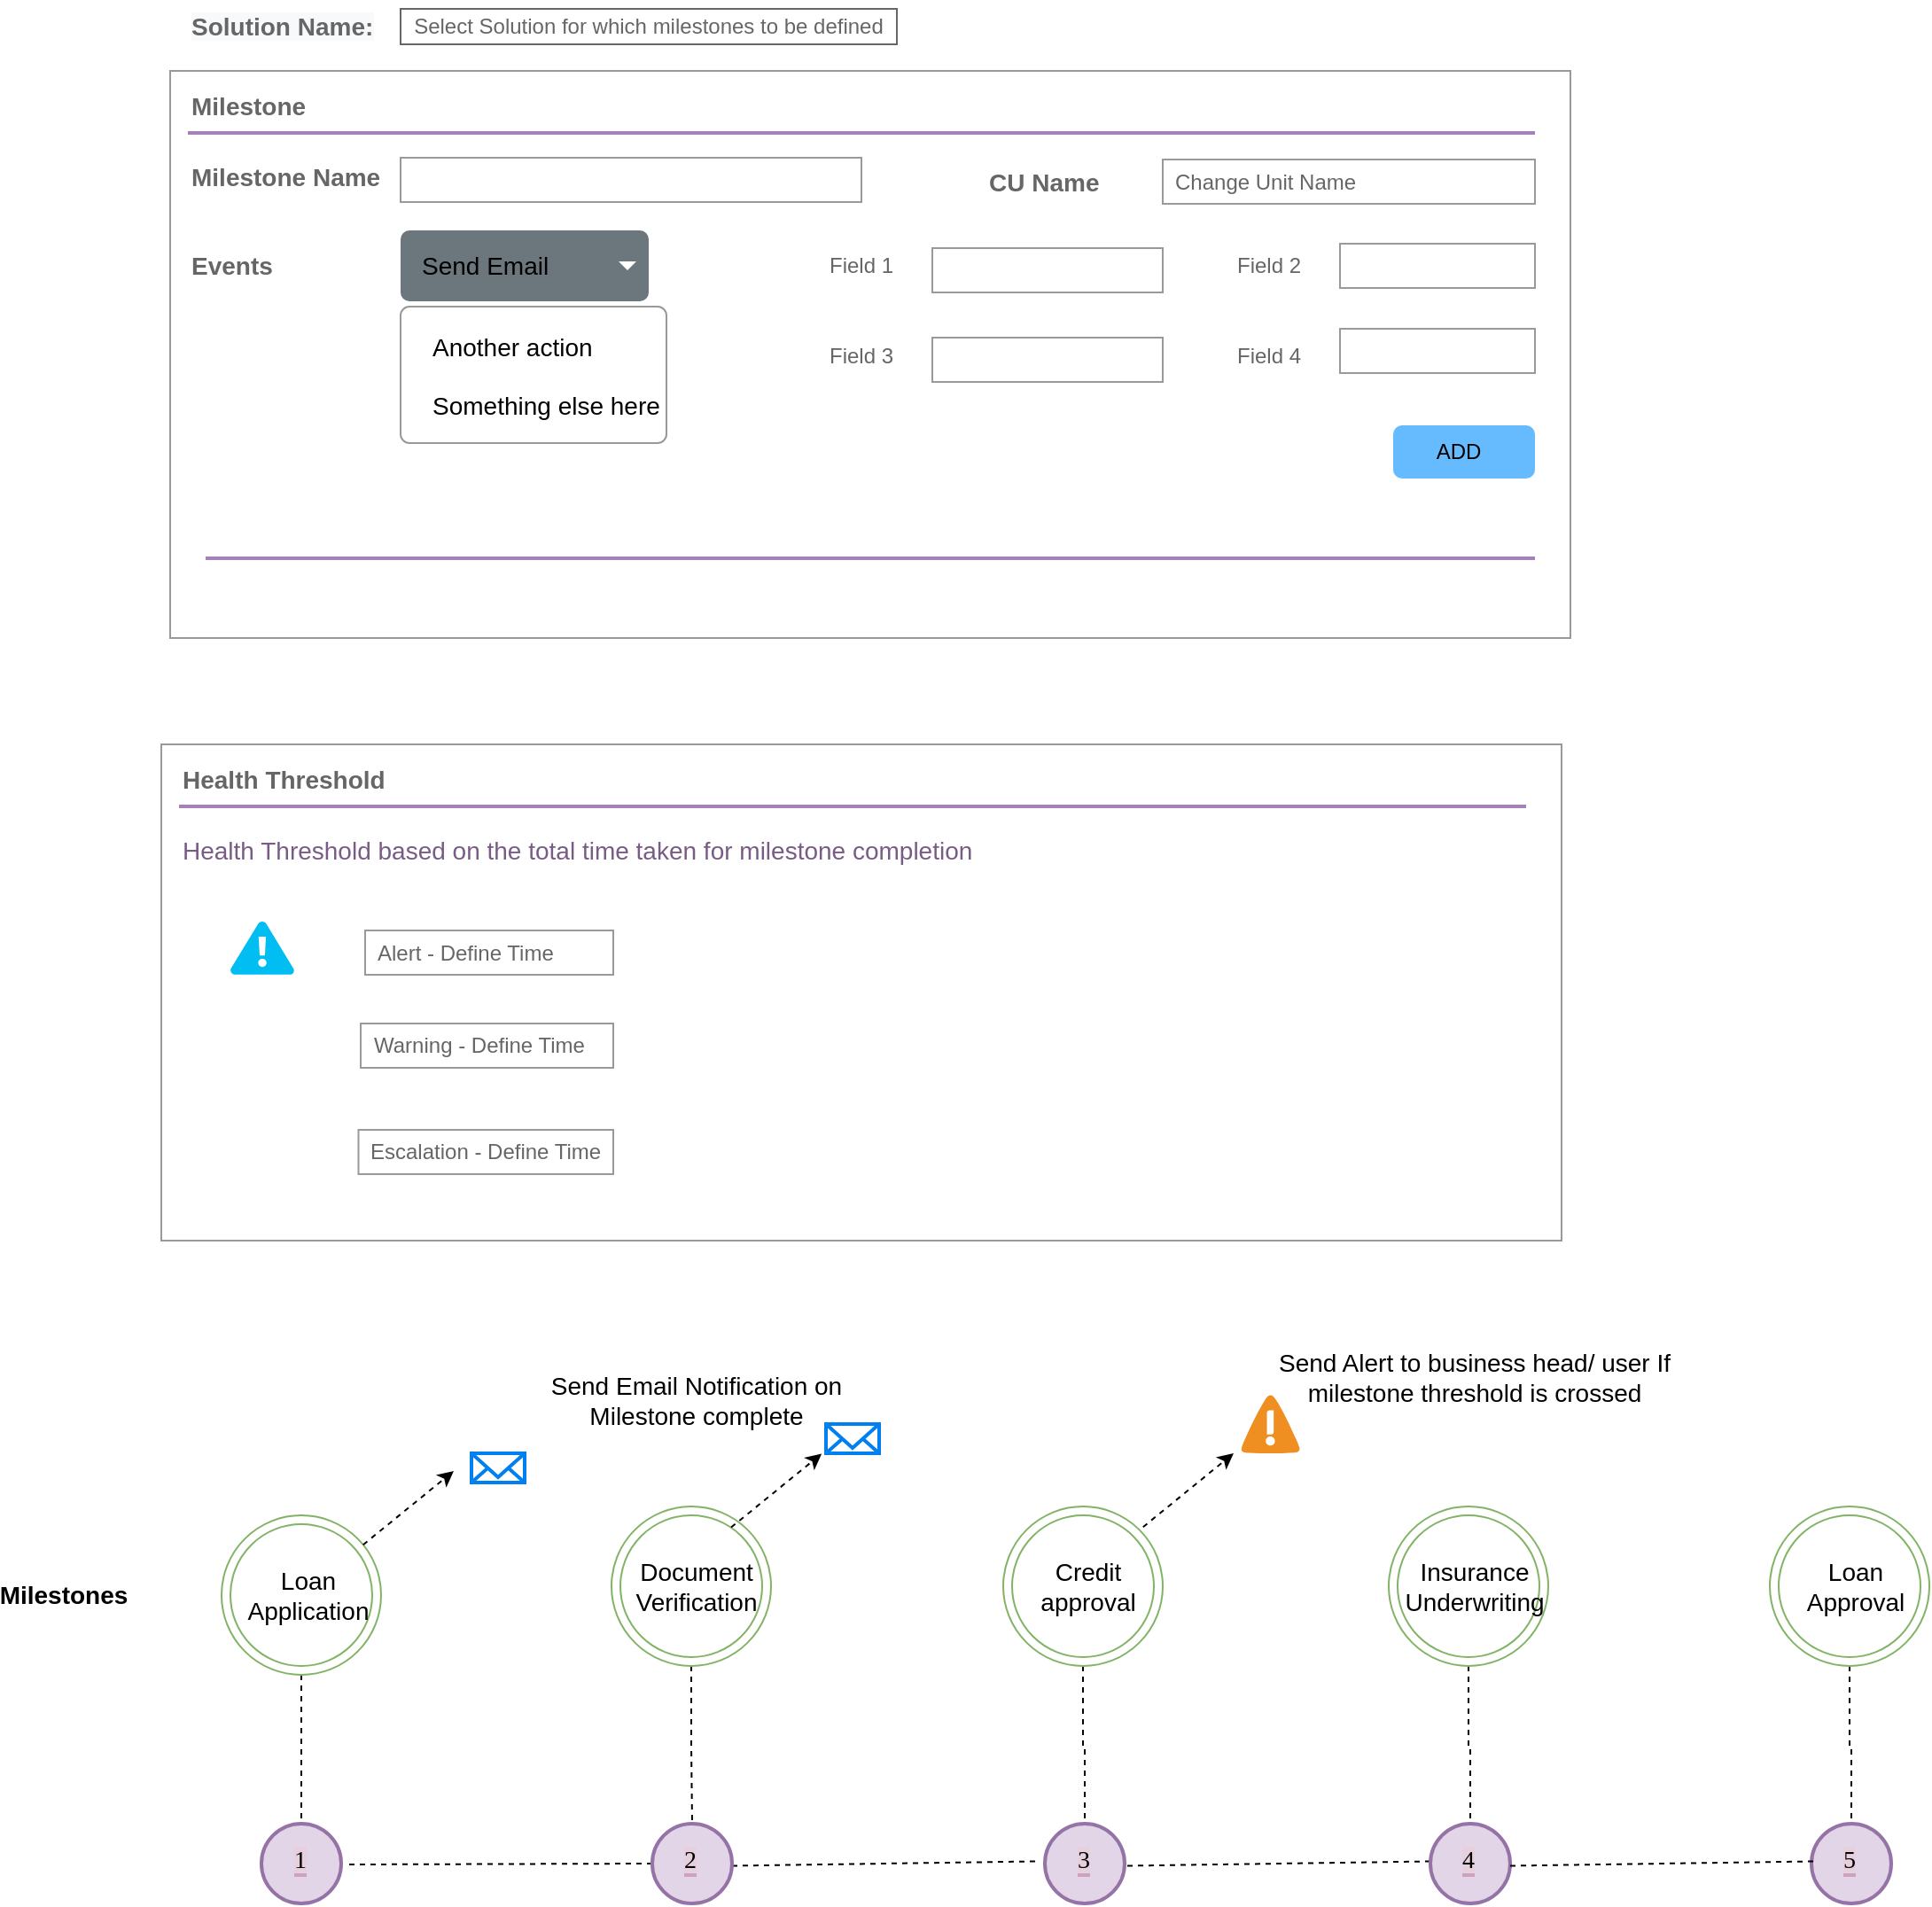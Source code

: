 <mxfile version="14.7.0" type="github">
  <diagram id="pC_4VXIbMaecKjLyn1Og" name="Page-1">
    <mxGraphModel dx="1355" dy="778" grid="1" gridSize="10" guides="1" tooltips="1" connect="1" arrows="1" fold="1" page="1" pageScale="1" pageWidth="827" pageHeight="1169" math="0" shadow="0">
      <root>
        <mxCell id="0" />
        <mxCell id="1" parent="0" />
        <mxCell id="5tk-defCkN5b4pZCAsEl-1" value="" style="strokeWidth=1;shadow=0;dashed=0;align=center;html=1;shape=mxgraph.mockup.forms.rrect;rSize=0;strokeColor=#999999;fillColor=#ffffff;container=0;" parent="1" vertex="1">
          <mxGeometry x="120" y="180" width="790" height="320" as="geometry" />
        </mxCell>
        <mxCell id="5tk-defCkN5b4pZCAsEl-31" value="Field 1" style="strokeWidth=1;shadow=0;dashed=0;align=center;html=1;shape=mxgraph.mockup.forms.anchor;fontSize=12;fontColor=#666666;align=left;resizeWidth=1;spacingLeft=0;" parent="1" vertex="1">
          <mxGeometry x="490" y="280" width="110" height="20" as="geometry" />
        </mxCell>
        <mxCell id="5tk-defCkN5b4pZCAsEl-56" value="Change Unit Name" style="strokeWidth=1;shadow=0;dashed=0;align=center;html=1;shape=mxgraph.mockup.forms.rrect;rSize=0;strokeColor=#999999;fontColor=#666666;align=left;spacingLeft=5;resizeWidth=1;" parent="1" vertex="1">
          <mxGeometry x="680" y="230" width="210" height="25" as="geometry" />
        </mxCell>
        <mxCell id="5tk-defCkN5b4pZCAsEl-2" value="&lt;b style=&quot;font-size: 14px;&quot;&gt;Milestone&lt;/b&gt;" style="strokeWidth=1;shadow=0;dashed=0;align=center;html=1;shape=mxgraph.mockup.forms.anchor;fontSize=14;fontColor=#666666;align=left;resizeWidth=1;spacingLeft=0;" parent="1" vertex="1">
          <mxGeometry x="120" y="180" width="345" height="20" as="geometry">
            <mxPoint x="10" y="10" as="offset" />
          </mxGeometry>
        </mxCell>
        <mxCell id="5tk-defCkN5b4pZCAsEl-3" value="" style="shape=line;strokeWidth=2;html=1;resizeWidth=1;strokeColor=#A680B8;" parent="1" vertex="1">
          <mxGeometry x="130" y="210" width="760" height="10" as="geometry">
            <mxPoint x="10" y="30" as="offset" />
          </mxGeometry>
        </mxCell>
        <mxCell id="5tk-defCkN5b4pZCAsEl-6" value="&lt;b style=&quot;font-size: 14px;&quot;&gt;Milestone Name&lt;/b&gt;" style="strokeWidth=1;shadow=0;dashed=0;align=center;html=1;shape=mxgraph.mockup.forms.anchor;fontSize=14;fontColor=#666666;align=left;resizeWidth=1;spacingLeft=0;" parent="1" vertex="1">
          <mxGeometry x="120" y="180" width="110" height="20" as="geometry">
            <mxPoint x="10" y="50" as="offset" />
          </mxGeometry>
        </mxCell>
        <mxCell id="5tk-defCkN5b4pZCAsEl-7" value="" style="strokeWidth=1;shadow=0;dashed=0;align=center;html=1;shape=mxgraph.mockup.forms.rrect;rSize=0;strokeColor=#999999;fontColor=#666666;align=left;spacingLeft=5;resizeWidth=1;" parent="1" vertex="1">
          <mxGeometry x="250" y="229" width="260" height="25" as="geometry">
            <mxPoint x="130" y="49" as="offset" />
          </mxGeometry>
        </mxCell>
        <mxCell id="5tk-defCkN5b4pZCAsEl-12" value="" style="strokeWidth=1;shadow=0;dashed=0;align=center;html=1;shape=mxgraph.mockup.forms.rrect;rSize=5;strokeColor=none;fontColor=#ffffff;fillColor=#66bbff;fontSize=16;fontStyle=1;" parent="1" vertex="1">
          <mxGeometry x="810" y="380" width="80" height="30" as="geometry">
            <mxPoint x="770" y="-130" as="offset" />
          </mxGeometry>
        </mxCell>
        <mxCell id="5tk-defCkN5b4pZCAsEl-24" value="Events" style="strokeWidth=1;shadow=0;dashed=0;align=center;html=1;shape=mxgraph.mockup.forms.anchor;fontSize=14;fontColor=#666666;align=left;resizeWidth=1;spacingLeft=0;fontStyle=1" parent="1" vertex="1">
          <mxGeometry x="130" y="280" width="110" height="20" as="geometry" />
        </mxCell>
        <mxCell id="5tk-defCkN5b4pZCAsEl-25" value="&lt;span style=&quot;color: rgb(0 , 0 , 0)&quot;&gt;Send Email&lt;/span&gt;" style="html=1;shadow=0;dashed=0;shape=mxgraph.bootstrap.rrect;rSize=5;strokeColor=none;strokeWidth=1;fillColor=#6C767D;fontColor=#ffffff;whiteSpace=wrap;align=left;verticalAlign=middle;fontStyle=0;fontSize=14;spacingLeft=10;" parent="1" vertex="1">
          <mxGeometry x="250" y="270" width="140" height="40" as="geometry" />
        </mxCell>
        <mxCell id="5tk-defCkN5b4pZCAsEl-26" value="" style="shape=triangle;direction=south;fillColor=#ffffff;strokeColor=none;perimeter=none;" parent="5tk-defCkN5b4pZCAsEl-25" vertex="1">
          <mxGeometry x="1" y="0.5" width="10" height="5" relative="1" as="geometry">
            <mxPoint x="-17" y="-2.5" as="offset" />
          </mxGeometry>
        </mxCell>
        <mxCell id="5tk-defCkN5b4pZCAsEl-27" value="" style="html=1;shadow=0;dashed=0;shape=mxgraph.bootstrap.rrect;rSize=5;fillColor=#ffffff;strokeColor=#999999;" parent="1" vertex="1">
          <mxGeometry x="250" y="313" width="150" height="77" as="geometry" />
        </mxCell>
        <mxCell id="5tk-defCkN5b4pZCAsEl-29" value="Another action" style="fillColor=none;strokeColor=none;align=left;spacing=20;fontSize=14;" parent="5tk-defCkN5b4pZCAsEl-27" vertex="1">
          <mxGeometry width="170" height="30" relative="1" as="geometry">
            <mxPoint x="-2" y="7" as="offset" />
          </mxGeometry>
        </mxCell>
        <mxCell id="5tk-defCkN5b4pZCAsEl-30" value="Something else here" style="fillColor=none;strokeColor=none;align=left;spacing=20;fontSize=14;" parent="5tk-defCkN5b4pZCAsEl-27" vertex="1">
          <mxGeometry width="170" height="30" relative="1" as="geometry">
            <mxPoint x="-2" y="40" as="offset" />
          </mxGeometry>
        </mxCell>
        <mxCell id="5tk-defCkN5b4pZCAsEl-48" value="" style="strokeWidth=1;shadow=0;dashed=0;align=center;html=1;shape=mxgraph.mockup.forms.rrect;rSize=0;strokeColor=#999999;fontColor=#666666;align=left;spacingLeft=5;resizeWidth=1;" parent="1" vertex="1">
          <mxGeometry x="550" y="280" width="130" height="25" as="geometry" />
        </mxCell>
        <mxCell id="5tk-defCkN5b4pZCAsEl-49" value="" style="strokeWidth=1;shadow=0;dashed=0;align=center;html=1;shape=mxgraph.mockup.forms.rrect;rSize=0;strokeColor=#999999;fontColor=#666666;align=left;spacingLeft=5;resizeWidth=1;" parent="1" vertex="1">
          <mxGeometry x="780" y="277.5" width="110" height="25" as="geometry" />
        </mxCell>
        <mxCell id="5tk-defCkN5b4pZCAsEl-50" value="Field 2" style="strokeWidth=1;shadow=0;dashed=0;align=center;html=1;shape=mxgraph.mockup.forms.anchor;fontSize=12;fontColor=#666666;align=left;resizeWidth=1;spacingLeft=0;" parent="1" vertex="1">
          <mxGeometry x="720" y="280" width="110" height="20" as="geometry" />
        </mxCell>
        <mxCell id="5tk-defCkN5b4pZCAsEl-51" value="" style="strokeWidth=1;shadow=0;dashed=0;align=center;html=1;shape=mxgraph.mockup.forms.rrect;rSize=0;strokeColor=#999999;fontColor=#666666;align=left;spacingLeft=5;resizeWidth=1;" parent="1" vertex="1">
          <mxGeometry x="550" y="330.5" width="130" height="25" as="geometry" />
        </mxCell>
        <mxCell id="5tk-defCkN5b4pZCAsEl-52" value="" style="strokeWidth=1;shadow=0;dashed=0;align=center;html=1;shape=mxgraph.mockup.forms.rrect;rSize=0;strokeColor=#999999;fontColor=#666666;align=left;spacingLeft=5;resizeWidth=1;" parent="1" vertex="1">
          <mxGeometry x="780" y="325.5" width="110" height="25" as="geometry" />
        </mxCell>
        <mxCell id="5tk-defCkN5b4pZCAsEl-53" value="Field 4" style="strokeWidth=1;shadow=0;dashed=0;align=center;html=1;shape=mxgraph.mockup.forms.anchor;fontSize=12;fontColor=#666666;align=left;resizeWidth=1;spacingLeft=0;" parent="1" vertex="1">
          <mxGeometry x="720" y="330.5" width="110" height="20" as="geometry" />
        </mxCell>
        <mxCell id="5tk-defCkN5b4pZCAsEl-54" value="Field 3" style="strokeWidth=1;shadow=0;dashed=0;align=center;html=1;shape=mxgraph.mockup.forms.anchor;fontSize=12;fontColor=#666666;align=left;resizeWidth=1;spacingLeft=0;" parent="1" vertex="1">
          <mxGeometry x="490" y="330.5" width="110" height="20" as="geometry" />
        </mxCell>
        <mxCell id="5tk-defCkN5b4pZCAsEl-55" value="&lt;b style=&quot;font-size: 14px&quot;&gt;CU Name&lt;/b&gt;" style="strokeWidth=1;shadow=0;dashed=0;align=center;html=1;shape=mxgraph.mockup.forms.anchor;fontSize=14;fontColor=#666666;align=left;resizeWidth=1;spacingLeft=0;" parent="1" vertex="1">
          <mxGeometry x="580" y="232.5" width="110" height="20" as="geometry" />
        </mxCell>
        <mxCell id="RL7jBhLI4f5cmUMzsP-X-1" value="ADD" style="text;html=1;strokeColor=none;fillColor=none;align=center;verticalAlign=middle;whiteSpace=wrap;rounded=0;" vertex="1" parent="1">
          <mxGeometry x="827" y="385" width="40" height="20" as="geometry" />
        </mxCell>
        <mxCell id="RL7jBhLI4f5cmUMzsP-X-2" value="" style="shape=line;strokeWidth=2;html=1;resizeWidth=1;strokeColor=#A680B8;" vertex="1" parent="1">
          <mxGeometry x="140" y="450" width="750" height="10" as="geometry">
            <mxPoint x="10" y="30" as="offset" />
          </mxGeometry>
        </mxCell>
        <mxCell id="RL7jBhLI4f5cmUMzsP-X-3" value="&lt;span style=&quot;color: rgb(102 , 102 , 102) ; text-align: left&quot;&gt;Select Solution for which milestones to be defined&lt;/span&gt;" style="text;html=1;fillColor=none;align=center;verticalAlign=middle;whiteSpace=wrap;rounded=0;strokeColor=#666666;" vertex="1" parent="1">
          <mxGeometry x="250" y="145" width="280" height="20" as="geometry" />
        </mxCell>
        <mxCell id="RL7jBhLI4f5cmUMzsP-X-4" value="&lt;meta charset=&quot;utf-8&quot;&gt;&lt;b style=&quot;color: rgb(102, 102, 102); font-family: helvetica; font-size: 14px; font-style: normal; letter-spacing: normal; text-align: left; text-indent: 0px; text-transform: none; word-spacing: 0px; background-color: rgb(248, 249, 250);&quot;&gt;Solution Name:&lt;/b&gt;" style="text;whiteSpace=wrap;html=1;" vertex="1" parent="1">
          <mxGeometry x="130" y="140" width="130" height="30" as="geometry" />
        </mxCell>
        <mxCell id="RL7jBhLI4f5cmUMzsP-X-5" value="" style="strokeWidth=1;shadow=0;dashed=0;align=center;html=1;shape=mxgraph.mockup.forms.rrect;rSize=0;strokeColor=#999999;fillColor=#ffffff;container=0;" vertex="1" parent="1">
          <mxGeometry x="115" y="560" width="790" height="280" as="geometry" />
        </mxCell>
        <mxCell id="RL7jBhLI4f5cmUMzsP-X-6" value="&lt;b style=&quot;font-size: 14px&quot;&gt;Health&amp;nbsp;&lt;/b&gt;&lt;b&gt;Threshold&lt;/b&gt;" style="strokeWidth=1;shadow=0;dashed=0;align=center;html=1;shape=mxgraph.mockup.forms.anchor;fontSize=14;fontColor=#666666;align=left;resizeWidth=1;spacingLeft=0;" vertex="1" parent="1">
          <mxGeometry x="115" y="560" width="345" height="20" as="geometry">
            <mxPoint x="10" y="10" as="offset" />
          </mxGeometry>
        </mxCell>
        <mxCell id="RL7jBhLI4f5cmUMzsP-X-7" value="" style="shape=line;strokeWidth=2;html=1;resizeWidth=1;strokeColor=#A680B8;" vertex="1" parent="1">
          <mxGeometry x="125" y="590" width="760" height="10" as="geometry">
            <mxPoint x="10" y="30" as="offset" />
          </mxGeometry>
        </mxCell>
        <mxCell id="RL7jBhLI4f5cmUMzsP-X-8" value="Health Threshold based on the total time taken for milestone completion" style="text;html=1;strokeColor=none;fillColor=none;align=left;verticalAlign=middle;whiteSpace=wrap;rounded=0;fontColor=#785C85;fontSize=14;" vertex="1" parent="1">
          <mxGeometry x="125" y="610" width="490" height="20" as="geometry" />
        </mxCell>
        <mxCell id="RL7jBhLI4f5cmUMzsP-X-12" value="" style="verticalLabelPosition=bottom;html=1;verticalAlign=top;align=center;strokeColor=none;fillColor=#00BEF2;shape=mxgraph.azure.azure_alert;fontSize=14;fontColor=#785C85;" vertex="1" parent="1">
          <mxGeometry x="154" y="660" width="36" height="30" as="geometry" />
        </mxCell>
        <mxCell id="RL7jBhLI4f5cmUMzsP-X-13" value="" style="shape=image;html=1;verticalAlign=top;verticalLabelPosition=bottom;labelBackgroundColor=#ffffff;imageAspect=0;aspect=fixed;image=https://cdn2.iconfinder.com/data/icons/freecns-cumulus/32/519791-101_Warning-128.png;fontSize=14;fontColor=#785C85;strokeColor=#666666;align=left;" vertex="1" parent="1">
          <mxGeometry x="155" y="710" width="40" height="40" as="geometry" />
        </mxCell>
        <mxCell id="RL7jBhLI4f5cmUMzsP-X-14" value="" style="shape=image;html=1;verticalAlign=top;verticalLabelPosition=bottom;labelBackgroundColor=#ffffff;imageAspect=0;aspect=fixed;image=https://cdn2.iconfinder.com/data/icons/circle-icons-1/64/caution-128.png;fontSize=14;fontColor=#785C85;strokeColor=#666666;align=left;" vertex="1" parent="1">
          <mxGeometry x="155" y="770" width="40" height="40" as="geometry" />
        </mxCell>
        <mxCell id="RL7jBhLI4f5cmUMzsP-X-15" value="Alert - Define Time" style="strokeWidth=1;shadow=0;dashed=0;align=center;html=1;shape=mxgraph.mockup.forms.rrect;rSize=0;strokeColor=#999999;fontColor=#666666;align=left;spacingLeft=5;resizeWidth=1;" vertex="1" parent="1">
          <mxGeometry x="230" y="665" width="140" height="25" as="geometry" />
        </mxCell>
        <mxCell id="RL7jBhLI4f5cmUMzsP-X-18" value="Warning - Define Time" style="strokeWidth=1;shadow=0;dashed=0;align=center;html=1;shape=mxgraph.mockup.forms.rrect;rSize=0;strokeColor=#999999;fontColor=#666666;align=left;spacingLeft=5;resizeWidth=1;" vertex="1" parent="1">
          <mxGeometry x="227.5" y="717.5" width="142.5" height="25" as="geometry" />
        </mxCell>
        <mxCell id="RL7jBhLI4f5cmUMzsP-X-19" value="Escalation - Define Time" style="strokeWidth=1;shadow=0;dashed=0;align=center;html=1;shape=mxgraph.mockup.forms.rrect;rSize=0;strokeColor=#999999;fontColor=#666666;align=left;spacingLeft=5;resizeWidth=1;" vertex="1" parent="1">
          <mxGeometry x="226.25" y="777.5" width="143.75" height="25" as="geometry" />
        </mxCell>
        <mxCell id="RL7jBhLI4f5cmUMzsP-X-21" value="&lt;font color=&quot;#000000&quot; style=&quot;background-color: rgb(230 , 208 , 222)&quot;&gt;1&lt;/font&gt;" style="ellipse;whiteSpace=wrap;html=1;aspect=fixed;strokeWidth=2;fontFamily=Tahoma;spacingBottom=4;spacingRight=2;fontSize=14;align=center;labelBackgroundColor=#CDA2BE;fillColor=#e1d5e7;strokeColor=#9673a6;" vertex="1" parent="1">
          <mxGeometry x="171.5" y="1169" width="45" height="45" as="geometry" />
        </mxCell>
        <mxCell id="RL7jBhLI4f5cmUMzsP-X-28" value="" style="endArrow=none;dashed=1;html=1;strokeWidth=1;fontSize=14;fontColor=#785C85;entryX=0;entryY=0.5;entryDx=0;entryDy=0;" edge="1" parent="1">
          <mxGeometry width="50" height="50" relative="1" as="geometry">
            <mxPoint x="221" y="1192" as="sourcePoint" />
            <mxPoint x="392" y="1191.5" as="targetPoint" />
          </mxGeometry>
        </mxCell>
        <mxCell id="RL7jBhLI4f5cmUMzsP-X-29" value="" style="endArrow=none;html=1;strokeWidth=1;fontSize=14;fontColor=#785C85;entryX=0;entryY=0.5;entryDx=0;entryDy=0;dashed=1;" edge="1" parent="1">
          <mxGeometry width="50" height="50" relative="1" as="geometry">
            <mxPoint x="437" y="1192.75" as="sourcePoint" />
            <mxPoint x="608" y="1190.25" as="targetPoint" />
          </mxGeometry>
        </mxCell>
        <mxCell id="RL7jBhLI4f5cmUMzsP-X-30" value="" style="endArrow=none;dashed=1;html=1;strokeWidth=1;fontSize=14;fontColor=#785C85;entryX=0;entryY=0.5;entryDx=0;entryDy=0;" edge="1" parent="1">
          <mxGeometry width="50" height="50" relative="1" as="geometry">
            <mxPoint x="660" y="1192.75" as="sourcePoint" />
            <mxPoint x="831" y="1190.25" as="targetPoint" />
          </mxGeometry>
        </mxCell>
        <mxCell id="RL7jBhLI4f5cmUMzsP-X-31" value="" style="ellipse;whiteSpace=wrap;html=1;aspect=fixed;labelBackgroundColor=#CDA2BE;fontSize=14;strokeColor=#82b366;align=center;fillColor=none;shadow=0;sketch=0;" vertex="1" parent="1">
          <mxGeometry x="154" y="1000" width="80" height="80" as="geometry" />
        </mxCell>
        <mxCell id="RL7jBhLI4f5cmUMzsP-X-33" value="&lt;font color=&quot;#000000&quot; style=&quot;background-color: rgb(230 , 208 , 222)&quot;&gt;2&lt;/font&gt;" style="ellipse;whiteSpace=wrap;html=1;aspect=fixed;strokeWidth=2;fontFamily=Tahoma;spacingBottom=4;spacingRight=2;fontSize=14;align=center;labelBackgroundColor=#CDA2BE;fillColor=#e1d5e7;strokeColor=#9673a6;" vertex="1" parent="1">
          <mxGeometry x="392" y="1169" width="45" height="45" as="geometry" />
        </mxCell>
        <mxCell id="RL7jBhLI4f5cmUMzsP-X-34" value="&lt;font color=&quot;#000000&quot; style=&quot;background-color: rgb(230 , 208 , 222)&quot;&gt;4&lt;/font&gt;" style="ellipse;whiteSpace=wrap;html=1;aspect=fixed;strokeWidth=2;fontFamily=Tahoma;spacingBottom=4;spacingRight=2;fontSize=14;align=center;labelBackgroundColor=#CDA2BE;fillColor=#e1d5e7;strokeColor=#9673a6;" vertex="1" parent="1">
          <mxGeometry x="831" y="1169" width="45" height="45" as="geometry" />
        </mxCell>
        <mxCell id="RL7jBhLI4f5cmUMzsP-X-35" value="&lt;font color=&quot;#000000&quot; style=&quot;background-color: rgb(230 , 208 , 222)&quot;&gt;3&lt;/font&gt;" style="ellipse;whiteSpace=wrap;html=1;aspect=fixed;strokeWidth=2;fontFamily=Tahoma;spacingBottom=4;spacingRight=2;fontSize=14;align=center;labelBackgroundColor=#CDA2BE;fillColor=#e1d5e7;strokeColor=#9673a6;" vertex="1" parent="1">
          <mxGeometry x="613.5" y="1169" width="45" height="45" as="geometry" />
        </mxCell>
        <mxCell id="RL7jBhLI4f5cmUMzsP-X-54" value="" style="edgeStyle=orthogonalEdgeStyle;rounded=0;orthogonalLoop=1;jettySize=auto;html=1;dashed=1;fontSize=14;fontColor=#000000;strokeWidth=1;endArrow=none;endFill=0;" edge="1" parent="1" source="RL7jBhLI4f5cmUMzsP-X-36" target="RL7jBhLI4f5cmUMzsP-X-21">
          <mxGeometry relative="1" as="geometry" />
        </mxCell>
        <mxCell id="RL7jBhLI4f5cmUMzsP-X-36" value="" style="ellipse;whiteSpace=wrap;html=1;aspect=fixed;shadow=0;labelBackgroundColor=#CDA2BE;sketch=0;fontSize=14;strokeColor=#82b366;align=center;fillColor=none;" vertex="1" parent="1">
          <mxGeometry x="149" y="995" width="90" height="90" as="geometry" />
        </mxCell>
        <mxCell id="RL7jBhLI4f5cmUMzsP-X-37" value="&lt;p&gt;Loan Application&lt;/p&gt;" style="text;html=1;strokeColor=none;fillColor=none;align=center;verticalAlign=middle;whiteSpace=wrap;rounded=0;shadow=0;labelBackgroundColor=none;sketch=0;fontSize=14;" vertex="1" parent="1">
          <mxGeometry x="177.5" y="1030" width="40" height="20" as="geometry" />
        </mxCell>
        <mxCell id="RL7jBhLI4f5cmUMzsP-X-38" value="" style="ellipse;whiteSpace=wrap;html=1;aspect=fixed;labelBackgroundColor=#CDA2BE;fontSize=14;strokeColor=#82b366;align=center;fillColor=none;shadow=0;sketch=0;" vertex="1" parent="1">
          <mxGeometry x="374" y="995" width="80" height="80" as="geometry" />
        </mxCell>
        <mxCell id="RL7jBhLI4f5cmUMzsP-X-57" value="" style="edgeStyle=orthogonalEdgeStyle;rounded=0;orthogonalLoop=1;jettySize=auto;html=1;dashed=1;fontSize=14;fontColor=#000000;endArrow=none;endFill=0;strokeWidth=1;" edge="1" parent="1" source="RL7jBhLI4f5cmUMzsP-X-39" target="RL7jBhLI4f5cmUMzsP-X-33">
          <mxGeometry relative="1" as="geometry" />
        </mxCell>
        <mxCell id="RL7jBhLI4f5cmUMzsP-X-39" value="" style="ellipse;whiteSpace=wrap;html=1;aspect=fixed;shadow=0;labelBackgroundColor=#CDA2BE;sketch=0;fontSize=14;strokeColor=#82b366;align=center;fillColor=none;" vertex="1" parent="1">
          <mxGeometry x="369" y="990" width="90" height="90" as="geometry" />
        </mxCell>
        <mxCell id="RL7jBhLI4f5cmUMzsP-X-40" value="&lt;p&gt;Document Verification&lt;/p&gt;" style="text;html=1;strokeColor=none;fillColor=none;align=center;verticalAlign=middle;whiteSpace=wrap;rounded=0;shadow=0;labelBackgroundColor=none;sketch=0;fontSize=14;" vertex="1" parent="1">
          <mxGeometry x="396.5" y="1025" width="40" height="20" as="geometry" />
        </mxCell>
        <mxCell id="RL7jBhLI4f5cmUMzsP-X-41" value="" style="ellipse;whiteSpace=wrap;html=1;aspect=fixed;labelBackgroundColor=#CDA2BE;fontSize=14;strokeColor=#82b366;align=center;fillColor=none;shadow=0;sketch=0;" vertex="1" parent="1">
          <mxGeometry x="595" y="995" width="80" height="80" as="geometry" />
        </mxCell>
        <mxCell id="RL7jBhLI4f5cmUMzsP-X-58" value="" style="edgeStyle=orthogonalEdgeStyle;rounded=0;orthogonalLoop=1;jettySize=auto;html=1;dashed=1;fontSize=14;fontColor=#000000;endArrow=none;endFill=0;strokeWidth=1;" edge="1" parent="1" source="RL7jBhLI4f5cmUMzsP-X-42" target="RL7jBhLI4f5cmUMzsP-X-35">
          <mxGeometry relative="1" as="geometry" />
        </mxCell>
        <mxCell id="RL7jBhLI4f5cmUMzsP-X-42" value="" style="ellipse;whiteSpace=wrap;html=1;aspect=fixed;shadow=0;labelBackgroundColor=#CDA2BE;sketch=0;fontSize=14;strokeColor=#82b366;align=center;fillColor=none;" vertex="1" parent="1">
          <mxGeometry x="590" y="990" width="90" height="90" as="geometry" />
        </mxCell>
        <mxCell id="RL7jBhLI4f5cmUMzsP-X-43" value="&lt;p&gt;Credit approval&lt;/p&gt;" style="text;html=1;strokeColor=none;fillColor=none;align=center;verticalAlign=middle;whiteSpace=wrap;rounded=0;shadow=0;labelBackgroundColor=none;sketch=0;fontSize=14;" vertex="1" parent="1">
          <mxGeometry x="617.5" y="1025" width="40" height="20" as="geometry" />
        </mxCell>
        <mxCell id="RL7jBhLI4f5cmUMzsP-X-44" value="" style="ellipse;whiteSpace=wrap;html=1;aspect=fixed;labelBackgroundColor=#CDA2BE;fontSize=14;strokeColor=#82b366;align=center;fillColor=none;shadow=0;sketch=0;" vertex="1" parent="1">
          <mxGeometry x="812.5" y="995" width="80" height="80" as="geometry" />
        </mxCell>
        <mxCell id="RL7jBhLI4f5cmUMzsP-X-59" value="" style="edgeStyle=orthogonalEdgeStyle;rounded=0;orthogonalLoop=1;jettySize=auto;html=1;dashed=1;fontSize=14;fontColor=#000000;endArrow=none;endFill=0;strokeWidth=1;" edge="1" parent="1" source="RL7jBhLI4f5cmUMzsP-X-45" target="RL7jBhLI4f5cmUMzsP-X-34">
          <mxGeometry relative="1" as="geometry" />
        </mxCell>
        <mxCell id="RL7jBhLI4f5cmUMzsP-X-45" value="" style="ellipse;whiteSpace=wrap;html=1;aspect=fixed;shadow=0;labelBackgroundColor=#CDA2BE;sketch=0;fontSize=14;strokeColor=#82b366;align=center;fillColor=none;" vertex="1" parent="1">
          <mxGeometry x="807.5" y="990" width="90" height="90" as="geometry" />
        </mxCell>
        <mxCell id="RL7jBhLI4f5cmUMzsP-X-46" value="&lt;p&gt;Insurance Underwriting&lt;/p&gt;" style="text;html=1;strokeColor=none;fillColor=none;align=center;verticalAlign=middle;whiteSpace=wrap;rounded=0;shadow=0;labelBackgroundColor=none;sketch=0;fontSize=14;" vertex="1" parent="1">
          <mxGeometry x="836" y="1025" width="40" height="20" as="geometry" />
        </mxCell>
        <mxCell id="RL7jBhLI4f5cmUMzsP-X-47" value="&lt;font color=&quot;#000000&quot; style=&quot;background-color: rgb(230 , 208 , 222)&quot;&gt;5&lt;/font&gt;" style="ellipse;whiteSpace=wrap;html=1;aspect=fixed;strokeWidth=2;fontFamily=Tahoma;spacingBottom=4;spacingRight=2;fontSize=14;align=center;labelBackgroundColor=#CDA2BE;fillColor=#e1d5e7;strokeColor=#9673a6;" vertex="1" parent="1">
          <mxGeometry x="1046" y="1169" width="45" height="45" as="geometry" />
        </mxCell>
        <mxCell id="RL7jBhLI4f5cmUMzsP-X-48" value="" style="endArrow=none;dashed=1;html=1;strokeWidth=1;fontSize=14;fontColor=#785C85;entryX=0;entryY=0.5;entryDx=0;entryDy=0;" edge="1" parent="1">
          <mxGeometry width="50" height="50" relative="1" as="geometry">
            <mxPoint x="876" y="1192.75" as="sourcePoint" />
            <mxPoint x="1047" y="1190.25" as="targetPoint" />
          </mxGeometry>
        </mxCell>
        <mxCell id="RL7jBhLI4f5cmUMzsP-X-50" value="" style="ellipse;whiteSpace=wrap;html=1;aspect=fixed;labelBackgroundColor=#CDA2BE;fontSize=14;strokeColor=#82b366;align=center;fillColor=none;shadow=0;sketch=0;" vertex="1" parent="1">
          <mxGeometry x="1027.5" y="995" width="80" height="80" as="geometry" />
        </mxCell>
        <mxCell id="RL7jBhLI4f5cmUMzsP-X-60" value="" style="edgeStyle=orthogonalEdgeStyle;rounded=0;orthogonalLoop=1;jettySize=auto;html=1;dashed=1;fontSize=14;fontColor=#000000;endArrow=none;endFill=0;strokeWidth=1;" edge="1" parent="1" source="RL7jBhLI4f5cmUMzsP-X-51" target="RL7jBhLI4f5cmUMzsP-X-47">
          <mxGeometry relative="1" as="geometry" />
        </mxCell>
        <mxCell id="RL7jBhLI4f5cmUMzsP-X-51" value="" style="ellipse;whiteSpace=wrap;html=1;aspect=fixed;shadow=0;labelBackgroundColor=#CDA2BE;sketch=0;fontSize=14;strokeColor=#82b366;align=center;fillColor=none;" vertex="1" parent="1">
          <mxGeometry x="1022.5" y="990" width="90" height="90" as="geometry" />
        </mxCell>
        <mxCell id="RL7jBhLI4f5cmUMzsP-X-52" value="&lt;p&gt;Loan Approval&lt;/p&gt;" style="text;html=1;strokeColor=none;fillColor=none;align=center;verticalAlign=middle;whiteSpace=wrap;rounded=0;shadow=0;labelBackgroundColor=none;sketch=0;fontSize=14;" vertex="1" parent="1">
          <mxGeometry x="1051" y="1025" width="40" height="20" as="geometry" />
        </mxCell>
        <mxCell id="RL7jBhLI4f5cmUMzsP-X-61" value="" style="html=1;verticalLabelPosition=bottom;align=center;labelBackgroundColor=#ffffff;verticalAlign=top;strokeWidth=2;strokeColor=#0080F0;shadow=0;dashed=0;shape=mxgraph.ios7.icons.mail;sketch=0;fontSize=14;fontColor=#000000;fillColor=none;" vertex="1" parent="1">
          <mxGeometry x="290" y="960" width="30" height="16.5" as="geometry" />
        </mxCell>
        <mxCell id="RL7jBhLI4f5cmUMzsP-X-62" value="" style="endArrow=classic;html=1;dashed=1;fontSize=14;fontColor=#000000;strokeWidth=1;" edge="1" parent="1" source="RL7jBhLI4f5cmUMzsP-X-36">
          <mxGeometry width="50" height="50" relative="1" as="geometry">
            <mxPoint x="250" y="1000" as="sourcePoint" />
            <mxPoint x="280" y="970" as="targetPoint" />
          </mxGeometry>
        </mxCell>
        <mxCell id="RL7jBhLI4f5cmUMzsP-X-63" value="Send Email Notification on &lt;br&gt;Milestone complete" style="text;html=1;strokeColor=none;fillColor=none;align=center;verticalAlign=middle;whiteSpace=wrap;rounded=0;shadow=0;labelBackgroundColor=none;sketch=0;fontSize=14;fontColor=#000000;" vertex="1" parent="1">
          <mxGeometry x="296.5" y="920" width="240" height="20" as="geometry" />
        </mxCell>
        <mxCell id="RL7jBhLI4f5cmUMzsP-X-64" value="&lt;b&gt;Milestones&lt;/b&gt;" style="text;html=1;strokeColor=none;fillColor=none;align=center;verticalAlign=middle;whiteSpace=wrap;rounded=0;shadow=0;labelBackgroundColor=none;sketch=0;fontSize=14;fontColor=#000000;" vertex="1" parent="1">
          <mxGeometry x="40" y="1030" width="40" height="20" as="geometry" />
        </mxCell>
        <mxCell id="RL7jBhLI4f5cmUMzsP-X-65" value="" style="shadow=0;dashed=0;html=1;strokeColor=none;fillColor=#4495D1;labelPosition=center;verticalLabelPosition=bottom;verticalAlign=top;align=center;outlineConnect=0;shape=mxgraph.veeam.2d.alert;labelBackgroundColor=none;sketch=0;fontSize=14;fontColor=#000000;" vertex="1" parent="1">
          <mxGeometry x="724.3" y="927" width="33.2" height="33.2" as="geometry" />
        </mxCell>
        <mxCell id="RL7jBhLI4f5cmUMzsP-X-66" value="Send Alert to business head/ user If milestone threshold is crossed" style="text;html=1;strokeColor=none;fillColor=none;align=center;verticalAlign=middle;whiteSpace=wrap;rounded=0;shadow=0;labelBackgroundColor=none;sketch=0;fontSize=14;fontColor=#000000;" vertex="1" parent="1">
          <mxGeometry x="736" y="907" width="240" height="20" as="geometry" />
        </mxCell>
        <mxCell id="RL7jBhLI4f5cmUMzsP-X-67" value="" style="endArrow=classic;html=1;dashed=1;fontSize=14;fontColor=#000000;strokeWidth=1;" edge="1" parent="1">
          <mxGeometry width="50" height="50" relative="1" as="geometry">
            <mxPoint x="668.9" y="1001.593" as="sourcePoint" />
            <mxPoint x="720" y="960" as="targetPoint" />
          </mxGeometry>
        </mxCell>
        <mxCell id="RL7jBhLI4f5cmUMzsP-X-68" value="" style="html=1;verticalLabelPosition=bottom;align=center;labelBackgroundColor=#ffffff;verticalAlign=top;strokeWidth=2;strokeColor=#0080F0;shadow=0;dashed=0;shape=mxgraph.ios7.icons.mail;sketch=0;fontSize=14;fontColor=#000000;fillColor=none;" vertex="1" parent="1">
          <mxGeometry x="490" y="943.5" width="30" height="16.5" as="geometry" />
        </mxCell>
        <mxCell id="RL7jBhLI4f5cmUMzsP-X-69" value="" style="endArrow=classic;html=1;dashed=1;fontSize=14;fontColor=#000000;strokeWidth=1;" edge="1" parent="1">
          <mxGeometry width="50" height="50" relative="1" as="geometry">
            <mxPoint x="436.5" y="1001.793" as="sourcePoint" />
            <mxPoint x="487.6" y="960.2" as="targetPoint" />
          </mxGeometry>
        </mxCell>
      </root>
    </mxGraphModel>
  </diagram>
</mxfile>
